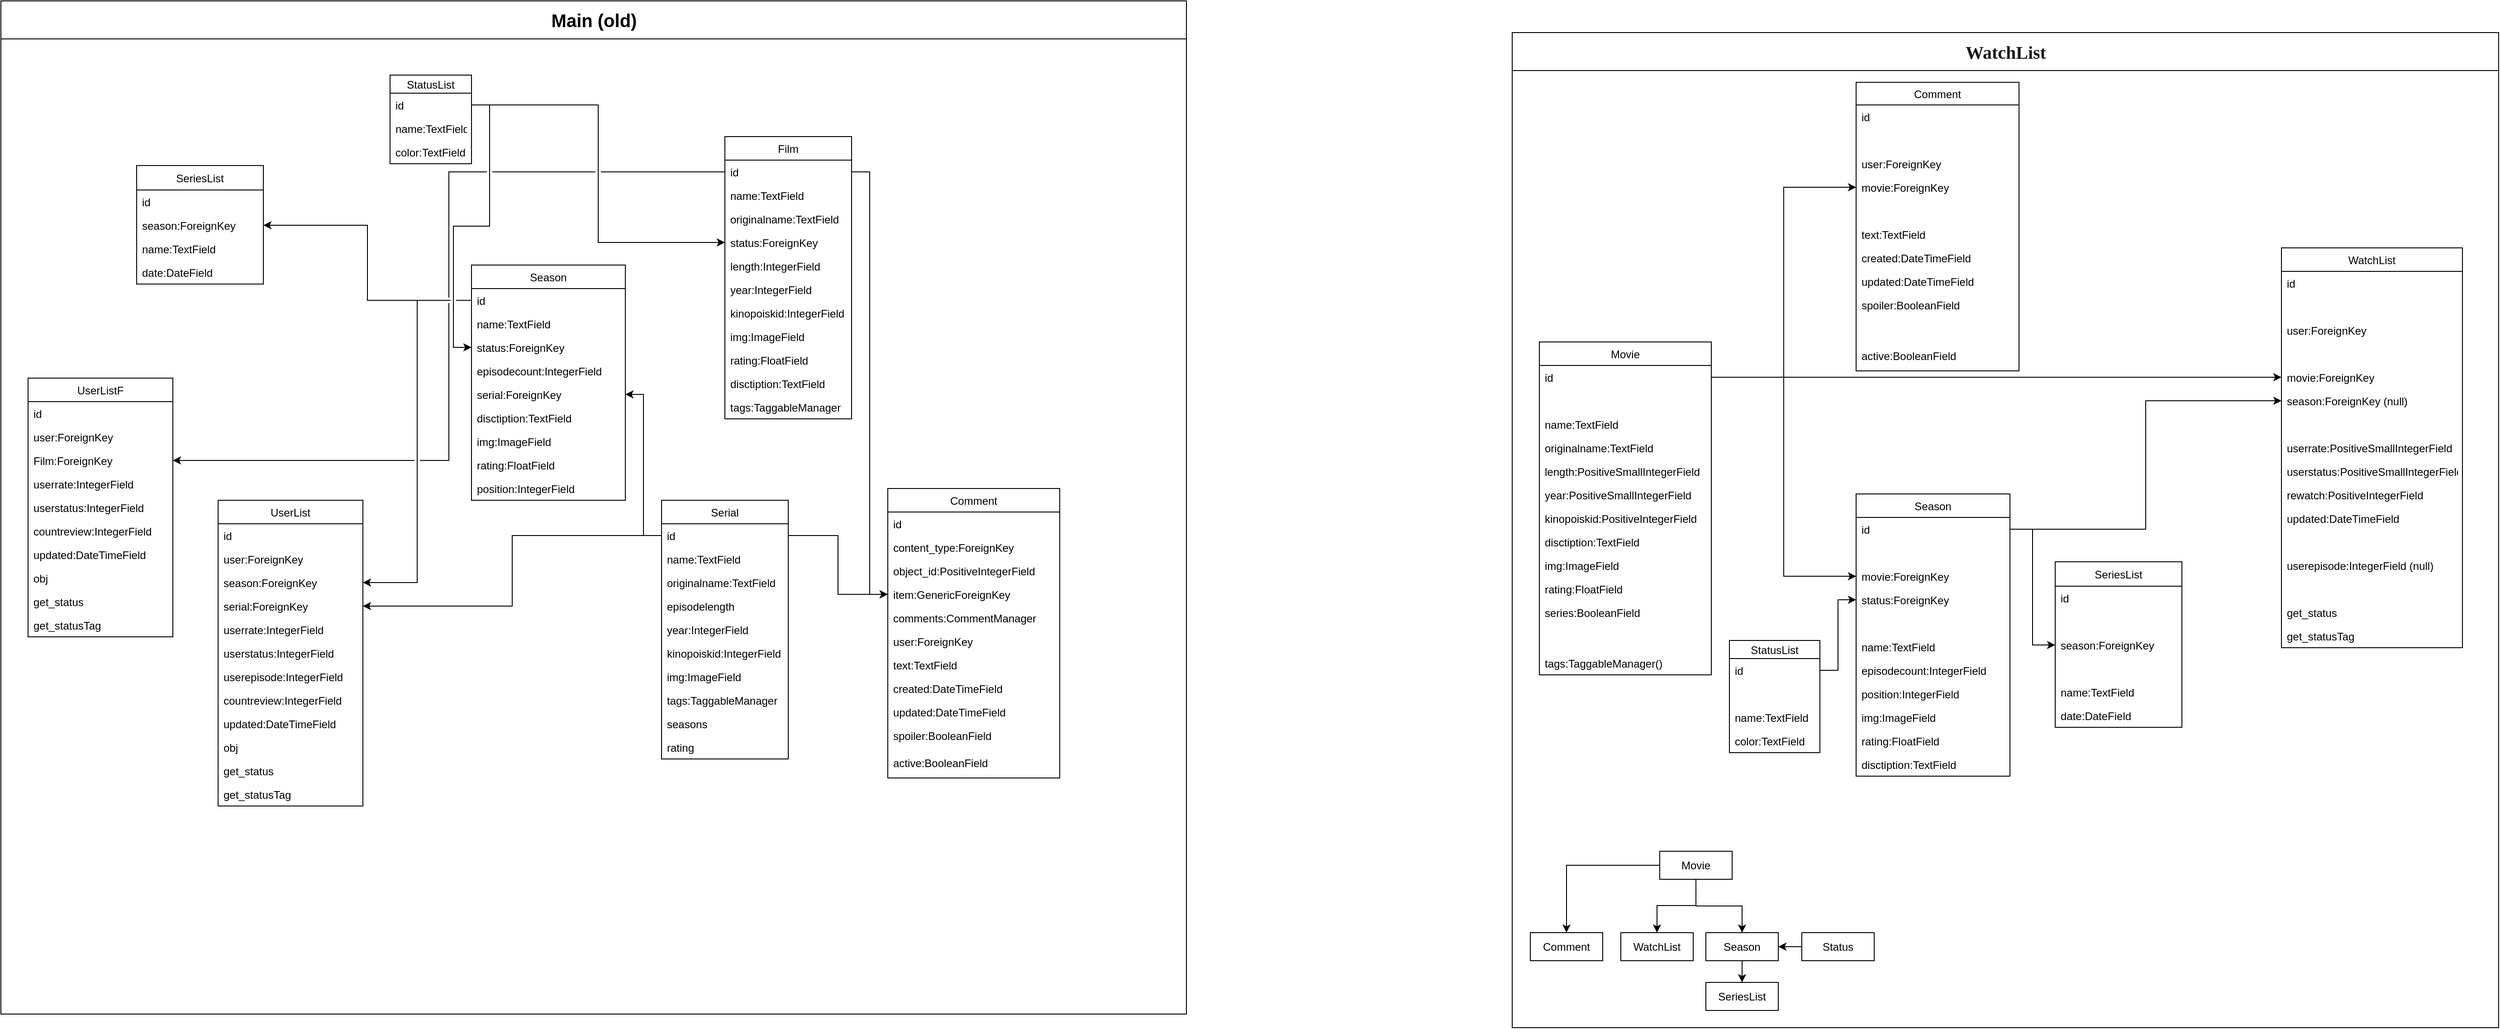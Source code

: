 <mxfile version="12.6.5" type="device"><diagram id="G_hqE1XvCnMC-SZygDFc" name="Page-1"><mxGraphModel dx="1935" dy="802" grid="1" gridSize="10" guides="1" tooltips="1" connect="1" arrows="1" fold="1" page="1" pageScale="1" pageWidth="827" pageHeight="1169" math="0" shadow="0"><root><mxCell id="0"/><mxCell id="1" parent="0"/><mxCell id="f0jAer3RGmWct-pnMY97-14" value="Main (old)" style="swimlane;html=1;startSize=42;horizontal=1;containerType=tree;fontSize=20;" parent="1" vertex="1"><mxGeometry x="-820" width="1310" height="1120" as="geometry"><mxRectangle x="-820" y="10" width="60" height="20" as="alternateBounds"/></mxGeometry></mxCell><mxCell id="AQ5x-wX3sI55a-ePqf3R-1" value="StatusList" style="swimlane;fontStyle=0;childLayout=stackLayout;horizontal=1;startSize=20;fillColor=none;horizontalStack=0;resizeParent=1;resizeParentMax=0;resizeLast=0;collapsible=1;marginBottom=0;" parent="f0jAer3RGmWct-pnMY97-14" vertex="1"><mxGeometry x="430" y="82" width="90" height="98" as="geometry"><mxRectangle x="10" y="40" width="90" height="20" as="alternateBounds"/></mxGeometry></mxCell><mxCell id="AQ5x-wX3sI55a-ePqf3R-2" value="id" style="text;strokeColor=none;fillColor=none;align=left;verticalAlign=top;spacingLeft=4;spacingRight=4;overflow=hidden;rotatable=0;points=[[0,0.5],[1,0.5]];portConstraint=eastwest;" parent="AQ5x-wX3sI55a-ePqf3R-1" vertex="1"><mxGeometry y="20" width="90" height="26" as="geometry"/></mxCell><mxCell id="AQ5x-wX3sI55a-ePqf3R-3" value="name:TextField" style="text;strokeColor=none;fillColor=none;align=left;verticalAlign=top;spacingLeft=4;spacingRight=4;overflow=hidden;rotatable=0;points=[[0,0.5],[1,0.5]];portConstraint=eastwest;" parent="AQ5x-wX3sI55a-ePqf3R-1" vertex="1"><mxGeometry y="46" width="90" height="26" as="geometry"/></mxCell><mxCell id="AQ5x-wX3sI55a-ePqf3R-4" value="color:TextField" style="text;strokeColor=none;fillColor=none;align=left;verticalAlign=top;spacingLeft=4;spacingRight=4;overflow=hidden;rotatable=0;points=[[0,0.5],[1,0.5]];portConstraint=eastwest;" parent="AQ5x-wX3sI55a-ePqf3R-1" vertex="1"><mxGeometry y="72" width="90" height="26" as="geometry"/></mxCell><mxCell id="f0jAer3RGmWct-pnMY97-15" value="Film" style="swimlane;fontStyle=0;childLayout=stackLayout;horizontal=1;startSize=26;fillColor=none;horizontalStack=0;resizeParent=1;resizeParentMax=0;resizeLast=0;collapsible=1;marginBottom=0;" parent="f0jAer3RGmWct-pnMY97-14" vertex="1"><mxGeometry x="800" y="150" width="140" height="312" as="geometry"><mxRectangle x="290" y="110" width="60" height="26" as="alternateBounds"/></mxGeometry></mxCell><mxCell id="f0jAer3RGmWct-pnMY97-16" value="id" style="text;strokeColor=none;fillColor=none;align=left;verticalAlign=top;spacingLeft=4;spacingRight=4;overflow=hidden;rotatable=0;points=[[0,0.5],[1,0.5]];portConstraint=eastwest;" parent="f0jAer3RGmWct-pnMY97-15" vertex="1"><mxGeometry y="26" width="140" height="26" as="geometry"/></mxCell><mxCell id="f0jAer3RGmWct-pnMY97-17" value="name:TextField" style="text;strokeColor=none;fillColor=none;align=left;verticalAlign=top;spacingLeft=4;spacingRight=4;overflow=hidden;rotatable=0;points=[[0,0.5],[1,0.5]];portConstraint=eastwest;" parent="f0jAer3RGmWct-pnMY97-15" vertex="1"><mxGeometry y="52" width="140" height="26" as="geometry"/></mxCell><mxCell id="f0jAer3RGmWct-pnMY97-18" value="originalname:TextField" style="text;strokeColor=none;fillColor=none;align=left;verticalAlign=top;spacingLeft=4;spacingRight=4;overflow=hidden;rotatable=0;points=[[0,0.5],[1,0.5]];portConstraint=eastwest;" parent="f0jAer3RGmWct-pnMY97-15" vertex="1"><mxGeometry y="78" width="140" height="26" as="geometry"/></mxCell><mxCell id="f0jAer3RGmWct-pnMY97-23" value="status:ForeignKey" style="text;strokeColor=none;fillColor=none;align=left;verticalAlign=top;spacingLeft=4;spacingRight=4;overflow=hidden;rotatable=0;points=[[0,0.5],[1,0.5]];portConstraint=eastwest;" parent="f0jAer3RGmWct-pnMY97-15" vertex="1"><mxGeometry y="104" width="140" height="26" as="geometry"/></mxCell><mxCell id="f0jAer3RGmWct-pnMY97-19" value="length:IntegerField" style="text;strokeColor=none;fillColor=none;align=left;verticalAlign=top;spacingLeft=4;spacingRight=4;overflow=hidden;rotatable=0;points=[[0,0.5],[1,0.5]];portConstraint=eastwest;" parent="f0jAer3RGmWct-pnMY97-15" vertex="1"><mxGeometry y="130" width="140" height="26" as="geometry"/></mxCell><mxCell id="f0jAer3RGmWct-pnMY97-21" value="year:IntegerField" style="text;strokeColor=none;fillColor=none;align=left;verticalAlign=top;spacingLeft=4;spacingRight=4;overflow=hidden;rotatable=0;points=[[0,0.5],[1,0.5]];portConstraint=eastwest;" parent="f0jAer3RGmWct-pnMY97-15" vertex="1"><mxGeometry y="156" width="140" height="26" as="geometry"/></mxCell><mxCell id="f0jAer3RGmWct-pnMY97-20" value="kinopoiskid:IntegerField" style="text;strokeColor=none;fillColor=none;align=left;verticalAlign=top;spacingLeft=4;spacingRight=4;overflow=hidden;rotatable=0;points=[[0,0.5],[1,0.5]];portConstraint=eastwest;" parent="f0jAer3RGmWct-pnMY97-15" vertex="1"><mxGeometry y="182" width="140" height="26" as="geometry"/></mxCell><mxCell id="f0jAer3RGmWct-pnMY97-22" value="img:ImageField" style="text;strokeColor=none;fillColor=none;align=left;verticalAlign=top;spacingLeft=4;spacingRight=4;overflow=hidden;rotatable=0;points=[[0,0.5],[1,0.5]];portConstraint=eastwest;" parent="f0jAer3RGmWct-pnMY97-15" vertex="1"><mxGeometry y="208" width="140" height="26" as="geometry"/></mxCell><mxCell id="f0jAer3RGmWct-pnMY97-25" value="rating:FloatField" style="text;strokeColor=none;fillColor=none;align=left;verticalAlign=top;spacingLeft=4;spacingRight=4;overflow=hidden;rotatable=0;points=[[0,0.5],[1,0.5]];portConstraint=eastwest;" parent="f0jAer3RGmWct-pnMY97-15" vertex="1"><mxGeometry y="234" width="140" height="26" as="geometry"/></mxCell><mxCell id="f0jAer3RGmWct-pnMY97-26" value="disctiption:TextField" style="text;strokeColor=none;fillColor=none;align=left;verticalAlign=top;spacingLeft=4;spacingRight=4;overflow=hidden;rotatable=0;points=[[0,0.5],[1,0.5]];portConstraint=eastwest;" parent="f0jAer3RGmWct-pnMY97-15" vertex="1"><mxGeometry y="260" width="140" height="26" as="geometry"/></mxCell><mxCell id="f0jAer3RGmWct-pnMY97-35" value="tags:TaggableManager" style="text;strokeColor=none;fillColor=none;align=left;verticalAlign=top;spacingLeft=4;spacingRight=4;overflow=hidden;rotatable=0;points=[[0,0.5],[1,0.5]];portConstraint=eastwest;" parent="f0jAer3RGmWct-pnMY97-15" vertex="1"><mxGeometry y="286" width="140" height="26" as="geometry"/></mxCell><mxCell id="f0jAer3RGmWct-pnMY97-24" style="edgeStyle=orthogonalEdgeStyle;rounded=0;orthogonalLoop=1;jettySize=auto;html=1;jumpStyle=gap;" parent="f0jAer3RGmWct-pnMY97-14" source="AQ5x-wX3sI55a-ePqf3R-2" target="f0jAer3RGmWct-pnMY97-23" edge="1"><mxGeometry relative="1" as="geometry"/></mxCell><mxCell id="f0jAer3RGmWct-pnMY97-27" value="Serial" style="swimlane;fontStyle=0;childLayout=stackLayout;horizontal=1;startSize=26;fillColor=none;horizontalStack=0;resizeParent=1;resizeParentMax=0;resizeLast=0;collapsible=1;marginBottom=0;" parent="f0jAer3RGmWct-pnMY97-14" vertex="1"><mxGeometry x="730" y="552" width="140" height="286" as="geometry"><mxRectangle x="330" y="377" width="60" height="26" as="alternateBounds"/></mxGeometry></mxCell><mxCell id="f0jAer3RGmWct-pnMY97-28" value="id" style="text;strokeColor=none;fillColor=none;align=left;verticalAlign=top;spacingLeft=4;spacingRight=4;overflow=hidden;rotatable=0;points=[[0,0.5],[1,0.5]];portConstraint=eastwest;" parent="f0jAer3RGmWct-pnMY97-27" vertex="1"><mxGeometry y="26" width="140" height="26" as="geometry"/></mxCell><mxCell id="f0jAer3RGmWct-pnMY97-29" value="name:TextField" style="text;strokeColor=none;fillColor=none;align=left;verticalAlign=top;spacingLeft=4;spacingRight=4;overflow=hidden;rotatable=0;points=[[0,0.5],[1,0.5]];portConstraint=eastwest;" parent="f0jAer3RGmWct-pnMY97-27" vertex="1"><mxGeometry y="52" width="140" height="26" as="geometry"/></mxCell><mxCell id="f0jAer3RGmWct-pnMY97-30" value="originalname:TextField" style="text;strokeColor=none;fillColor=none;align=left;verticalAlign=top;spacingLeft=4;spacingRight=4;overflow=hidden;rotatable=0;points=[[0,0.5],[1,0.5]];portConstraint=eastwest;" parent="f0jAer3RGmWct-pnMY97-27" vertex="1"><mxGeometry y="78" width="140" height="26" as="geometry"/></mxCell><mxCell id="f0jAer3RGmWct-pnMY97-31" value="episodelength" style="text;strokeColor=none;fillColor=none;align=left;verticalAlign=top;spacingLeft=4;spacingRight=4;overflow=hidden;rotatable=0;points=[[0,0.5],[1,0.5]];portConstraint=eastwest;" parent="f0jAer3RGmWct-pnMY97-27" vertex="1"><mxGeometry y="104" width="140" height="26" as="geometry"/></mxCell><mxCell id="f0jAer3RGmWct-pnMY97-33" value="year:IntegerField" style="text;strokeColor=none;fillColor=none;align=left;verticalAlign=top;spacingLeft=4;spacingRight=4;overflow=hidden;rotatable=0;points=[[0,0.5],[1,0.5]];portConstraint=eastwest;" parent="f0jAer3RGmWct-pnMY97-27" vertex="1"><mxGeometry y="130" width="140" height="26" as="geometry"/></mxCell><mxCell id="f0jAer3RGmWct-pnMY97-32" value="kinopoiskid:IntegerField" style="text;strokeColor=none;fillColor=none;align=left;verticalAlign=top;spacingLeft=4;spacingRight=4;overflow=hidden;rotatable=0;points=[[0,0.5],[1,0.5]];portConstraint=eastwest;" parent="f0jAer3RGmWct-pnMY97-27" vertex="1"><mxGeometry y="156" width="140" height="26" as="geometry"/></mxCell><mxCell id="f0jAer3RGmWct-pnMY97-34" value="img:ImageField" style="text;strokeColor=none;fillColor=none;align=left;verticalAlign=top;spacingLeft=4;spacingRight=4;overflow=hidden;rotatable=0;points=[[0,0.5],[1,0.5]];portConstraint=eastwest;" parent="f0jAer3RGmWct-pnMY97-27" vertex="1"><mxGeometry y="182" width="140" height="26" as="geometry"/></mxCell><mxCell id="f0jAer3RGmWct-pnMY97-36" value="tags:TaggableManager" style="text;strokeColor=none;fillColor=none;align=left;verticalAlign=top;spacingLeft=4;spacingRight=4;overflow=hidden;rotatable=0;points=[[0,0.5],[1,0.5]];portConstraint=eastwest;" parent="f0jAer3RGmWct-pnMY97-27" vertex="1"><mxGeometry y="208" width="140" height="26" as="geometry"/></mxCell><mxCell id="f0jAer3RGmWct-pnMY97-48" value="seasons" style="text;strokeColor=none;fillColor=none;align=left;verticalAlign=top;spacingLeft=4;spacingRight=4;overflow=hidden;rotatable=0;points=[[0,0.5],[1,0.5]];portConstraint=eastwest;" parent="f0jAer3RGmWct-pnMY97-27" vertex="1"><mxGeometry y="234" width="140" height="26" as="geometry"/></mxCell><mxCell id="f0jAer3RGmWct-pnMY97-47" value="rating" style="text;strokeColor=none;fillColor=none;align=left;verticalAlign=top;spacingLeft=4;spacingRight=4;overflow=hidden;rotatable=0;points=[[0,0.5],[1,0.5]];portConstraint=eastwest;" parent="f0jAer3RGmWct-pnMY97-27" vertex="1"><mxGeometry y="260" width="140" height="26" as="geometry"/></mxCell><mxCell id="f0jAer3RGmWct-pnMY97-37" value="Season" style="swimlane;fontStyle=0;childLayout=stackLayout;horizontal=1;startSize=26;fillColor=none;horizontalStack=0;resizeParent=1;resizeParentMax=0;resizeLast=0;collapsible=1;marginBottom=0;" parent="f0jAer3RGmWct-pnMY97-14" vertex="1"><mxGeometry x="520" y="292" width="170" height="260" as="geometry"/></mxCell><mxCell id="f0jAer3RGmWct-pnMY97-42" value="id" style="text;strokeColor=none;fillColor=none;align=left;verticalAlign=top;spacingLeft=4;spacingRight=4;overflow=hidden;rotatable=0;points=[[0,0.5],[1,0.5]];portConstraint=eastwest;" parent="f0jAer3RGmWct-pnMY97-37" vertex="1"><mxGeometry y="26" width="170" height="26" as="geometry"/></mxCell><mxCell id="f0jAer3RGmWct-pnMY97-38" value="name:TextField" style="text;strokeColor=none;fillColor=none;align=left;verticalAlign=top;spacingLeft=4;spacingRight=4;overflow=hidden;rotatable=0;points=[[0,0.5],[1,0.5]];portConstraint=eastwest;" parent="f0jAer3RGmWct-pnMY97-37" vertex="1"><mxGeometry y="52" width="170" height="26" as="geometry"/></mxCell><mxCell id="f0jAer3RGmWct-pnMY97-39" value="status:ForeignKey" style="text;strokeColor=none;fillColor=none;align=left;verticalAlign=top;spacingLeft=4;spacingRight=4;overflow=hidden;rotatable=0;points=[[0,0.5],[1,0.5]];portConstraint=eastwest;" parent="f0jAer3RGmWct-pnMY97-37" vertex="1"><mxGeometry y="78" width="170" height="26" as="geometry"/></mxCell><mxCell id="f0jAer3RGmWct-pnMY97-40" value="episodecount:IntegerField" style="text;strokeColor=none;fillColor=none;align=left;verticalAlign=top;spacingLeft=4;spacingRight=4;overflow=hidden;rotatable=0;points=[[0,0.5],[1,0.5]];portConstraint=eastwest;" parent="f0jAer3RGmWct-pnMY97-37" vertex="1"><mxGeometry y="104" width="170" height="26" as="geometry"/></mxCell><mxCell id="f0jAer3RGmWct-pnMY97-41" value="serial:ForeignKey" style="text;strokeColor=none;fillColor=none;align=left;verticalAlign=top;spacingLeft=4;spacingRight=4;overflow=hidden;rotatable=0;points=[[0,0.5],[1,0.5]];portConstraint=eastwest;" parent="f0jAer3RGmWct-pnMY97-37" vertex="1"><mxGeometry y="130" width="170" height="26" as="geometry"/></mxCell><mxCell id="f0jAer3RGmWct-pnMY97-43" value="disctiption:TextField" style="text;strokeColor=none;fillColor=none;align=left;verticalAlign=top;spacingLeft=4;spacingRight=4;overflow=hidden;rotatable=0;points=[[0,0.5],[1,0.5]];portConstraint=eastwest;" parent="f0jAer3RGmWct-pnMY97-37" vertex="1"><mxGeometry y="156" width="170" height="26" as="geometry"/></mxCell><mxCell id="f0jAer3RGmWct-pnMY97-46" value="img:ImageField" style="text;strokeColor=none;fillColor=none;align=left;verticalAlign=top;spacingLeft=4;spacingRight=4;overflow=hidden;rotatable=0;points=[[0,0.5],[1,0.5]];portConstraint=eastwest;" parent="f0jAer3RGmWct-pnMY97-37" vertex="1"><mxGeometry y="182" width="170" height="26" as="geometry"/></mxCell><mxCell id="f0jAer3RGmWct-pnMY97-45" value="rating:FloatField" style="text;strokeColor=none;fillColor=none;align=left;verticalAlign=top;spacingLeft=4;spacingRight=4;overflow=hidden;rotatable=0;points=[[0,0.5],[1,0.5]];portConstraint=eastwest;" parent="f0jAer3RGmWct-pnMY97-37" vertex="1"><mxGeometry y="208" width="170" height="26" as="geometry"/></mxCell><mxCell id="f0jAer3RGmWct-pnMY97-52" value="position:IntegerField" style="text;strokeColor=none;fillColor=none;align=left;verticalAlign=top;spacingLeft=4;spacingRight=4;overflow=hidden;rotatable=0;points=[[0,0.5],[1,0.5]];portConstraint=eastwest;" parent="f0jAer3RGmWct-pnMY97-37" vertex="1"><mxGeometry y="234" width="170" height="26" as="geometry"/></mxCell><mxCell id="f0jAer3RGmWct-pnMY97-50" style="edgeStyle=orthogonalEdgeStyle;rounded=0;orthogonalLoop=1;jettySize=auto;html=1;exitX=1;exitY=0.5;exitDx=0;exitDy=0;fontSize=20;" parent="f0jAer3RGmWct-pnMY97-14" source="AQ5x-wX3sI55a-ePqf3R-2" target="f0jAer3RGmWct-pnMY97-39" edge="1"><mxGeometry relative="1" as="geometry"/></mxCell><mxCell id="f0jAer3RGmWct-pnMY97-51" style="edgeStyle=orthogonalEdgeStyle;rounded=0;orthogonalLoop=1;jettySize=auto;html=1;fontSize=20;jumpStyle=gap;" parent="f0jAer3RGmWct-pnMY97-14" source="f0jAer3RGmWct-pnMY97-28" target="f0jAer3RGmWct-pnMY97-41" edge="1"><mxGeometry relative="1" as="geometry"/></mxCell><mxCell id="aQEoQOBEoBOMw9Oh0apH-4" value="UserList" style="swimlane;fontStyle=0;childLayout=stackLayout;horizontal=1;startSize=26;fillColor=none;horizontalStack=0;resizeParent=1;resizeParentMax=0;resizeLast=0;collapsible=1;marginBottom=0;" parent="f0jAer3RGmWct-pnMY97-14" vertex="1"><mxGeometry x="240" y="552" width="160" height="338" as="geometry"/></mxCell><mxCell id="aQEoQOBEoBOMw9Oh0apH-5" value="id" style="text;strokeColor=none;fillColor=none;align=left;verticalAlign=top;spacingLeft=4;spacingRight=4;overflow=hidden;rotatable=0;points=[[0,0.5],[1,0.5]];portConstraint=eastwest;" parent="aQEoQOBEoBOMw9Oh0apH-4" vertex="1"><mxGeometry y="26" width="160" height="26" as="geometry"/></mxCell><mxCell id="aQEoQOBEoBOMw9Oh0apH-6" value="user:ForeignKey" style="text;strokeColor=none;fillColor=none;align=left;verticalAlign=top;spacingLeft=4;spacingRight=4;overflow=hidden;rotatable=0;points=[[0,0.5],[1,0.5]];portConstraint=eastwest;" parent="aQEoQOBEoBOMw9Oh0apH-4" vertex="1"><mxGeometry y="52" width="160" height="26" as="geometry"/></mxCell><mxCell id="aQEoQOBEoBOMw9Oh0apH-7" value="season:ForeignKey" style="text;strokeColor=none;fillColor=none;align=left;verticalAlign=top;spacingLeft=4;spacingRight=4;overflow=hidden;rotatable=0;points=[[0,0.5],[1,0.5]];portConstraint=eastwest;" parent="aQEoQOBEoBOMw9Oh0apH-4" vertex="1"><mxGeometry y="78" width="160" height="26" as="geometry"/></mxCell><mxCell id="aQEoQOBEoBOMw9Oh0apH-9" value="serial:ForeignKey" style="text;strokeColor=none;fillColor=none;align=left;verticalAlign=top;spacingLeft=4;spacingRight=4;overflow=hidden;rotatable=0;points=[[0,0.5],[1,0.5]];portConstraint=eastwest;" parent="aQEoQOBEoBOMw9Oh0apH-4" vertex="1"><mxGeometry y="104" width="160" height="26" as="geometry"/></mxCell><mxCell id="aQEoQOBEoBOMw9Oh0apH-10" value="userrate:IntegerField" style="text;strokeColor=none;fillColor=none;align=left;verticalAlign=top;spacingLeft=4;spacingRight=4;overflow=hidden;rotatable=0;points=[[0,0.5],[1,0.5]];portConstraint=eastwest;" parent="aQEoQOBEoBOMw9Oh0apH-4" vertex="1"><mxGeometry y="130" width="160" height="26" as="geometry"/></mxCell><mxCell id="aQEoQOBEoBOMw9Oh0apH-11" value="userstatus:IntegerField" style="text;strokeColor=none;fillColor=none;align=left;verticalAlign=top;spacingLeft=4;spacingRight=4;overflow=hidden;rotatable=0;points=[[0,0.5],[1,0.5]];portConstraint=eastwest;" parent="aQEoQOBEoBOMw9Oh0apH-4" vertex="1"><mxGeometry y="156" width="160" height="26" as="geometry"/></mxCell><mxCell id="aQEoQOBEoBOMw9Oh0apH-12" value="userepisode:IntegerField" style="text;strokeColor=none;fillColor=none;align=left;verticalAlign=top;spacingLeft=4;spacingRight=4;overflow=hidden;rotatable=0;points=[[0,0.5],[1,0.5]];portConstraint=eastwest;" parent="aQEoQOBEoBOMw9Oh0apH-4" vertex="1"><mxGeometry y="182" width="160" height="26" as="geometry"/></mxCell><mxCell id="aQEoQOBEoBOMw9Oh0apH-13" value="countreview:IntegerField" style="text;strokeColor=none;fillColor=none;align=left;verticalAlign=top;spacingLeft=4;spacingRight=4;overflow=hidden;rotatable=0;points=[[0,0.5],[1,0.5]];portConstraint=eastwest;" parent="aQEoQOBEoBOMw9Oh0apH-4" vertex="1"><mxGeometry y="208" width="160" height="26" as="geometry"/></mxCell><mxCell id="f0jAer3RGmWct-pnMY97-64" value="updated:DateTimeField" style="text;strokeColor=none;fillColor=none;align=left;verticalAlign=top;spacingLeft=4;spacingRight=4;overflow=hidden;rotatable=0;points=[[0,0.5],[1,0.5]];portConstraint=eastwest;" parent="aQEoQOBEoBOMw9Oh0apH-4" vertex="1"><mxGeometry y="234" width="160" height="26" as="geometry"/></mxCell><mxCell id="f0jAer3RGmWct-pnMY97-77" value="obj" style="text;strokeColor=none;fillColor=none;align=left;verticalAlign=top;spacingLeft=4;spacingRight=4;overflow=hidden;rotatable=0;points=[[0,0.5],[1,0.5]];portConstraint=eastwest;" parent="aQEoQOBEoBOMw9Oh0apH-4" vertex="1"><mxGeometry y="260" width="160" height="26" as="geometry"/></mxCell><mxCell id="f0jAer3RGmWct-pnMY97-78" value="get_status" style="text;strokeColor=none;fillColor=none;align=left;verticalAlign=top;spacingLeft=4;spacingRight=4;overflow=hidden;rotatable=0;points=[[0,0.5],[1,0.5]];portConstraint=eastwest;" parent="aQEoQOBEoBOMw9Oh0apH-4" vertex="1"><mxGeometry y="286" width="160" height="26" as="geometry"/></mxCell><mxCell id="f0jAer3RGmWct-pnMY97-65" value="get_statusTag" style="text;strokeColor=none;fillColor=none;align=left;verticalAlign=top;spacingLeft=4;spacingRight=4;overflow=hidden;rotatable=0;points=[[0,0.5],[1,0.5]];portConstraint=eastwest;" parent="aQEoQOBEoBOMw9Oh0apH-4" vertex="1"><mxGeometry y="312" width="160" height="26" as="geometry"/></mxCell><mxCell id="2L_DSj4xFKSR3MK9lnYT-3" value="SeriesList" style="swimlane;fontStyle=0;childLayout=stackLayout;horizontal=1;startSize=27;fillColor=none;horizontalStack=0;resizeParent=1;resizeParentMax=0;resizeLast=0;collapsible=1;marginBottom=0;" parent="f0jAer3RGmWct-pnMY97-14" vertex="1"><mxGeometry x="150" y="182" width="140" height="131" as="geometry"/></mxCell><mxCell id="2L_DSj4xFKSR3MK9lnYT-4" value="id" style="text;strokeColor=none;fillColor=none;align=left;verticalAlign=top;spacingLeft=4;spacingRight=4;overflow=hidden;rotatable=0;points=[[0,0.5],[1,0.5]];portConstraint=eastwest;" parent="2L_DSj4xFKSR3MK9lnYT-3" vertex="1"><mxGeometry y="27" width="140" height="26" as="geometry"/></mxCell><mxCell id="2L_DSj4xFKSR3MK9lnYT-6" value="season:ForeignKey" style="text;strokeColor=none;fillColor=none;align=left;verticalAlign=top;spacingLeft=4;spacingRight=4;overflow=hidden;rotatable=0;points=[[0,0.5],[1,0.5]];portConstraint=eastwest;" parent="2L_DSj4xFKSR3MK9lnYT-3" vertex="1"><mxGeometry y="53" width="140" height="26" as="geometry"/></mxCell><mxCell id="2L_DSj4xFKSR3MK9lnYT-5" value="name:TextField" style="text;strokeColor=none;fillColor=none;align=left;verticalAlign=top;spacingLeft=4;spacingRight=4;overflow=hidden;rotatable=0;points=[[0,0.5],[1,0.5]];portConstraint=eastwest;" parent="2L_DSj4xFKSR3MK9lnYT-3" vertex="1"><mxGeometry y="79" width="140" height="26" as="geometry"/></mxCell><mxCell id="2L_DSj4xFKSR3MK9lnYT-9" value="date:DateField" style="text;strokeColor=none;fillColor=none;align=left;verticalAlign=top;spacingLeft=4;spacingRight=4;overflow=hidden;rotatable=0;points=[[0,0.5],[1,0.5]];portConstraint=eastwest;" parent="2L_DSj4xFKSR3MK9lnYT-3" vertex="1"><mxGeometry y="105" width="140" height="26" as="geometry"/></mxCell><mxCell id="f0jAer3RGmWct-pnMY97-55" style="edgeStyle=orthogonalEdgeStyle;rounded=0;orthogonalLoop=1;jettySize=auto;html=1;fontSize=20;jumpStyle=gap;" parent="f0jAer3RGmWct-pnMY97-14" source="f0jAer3RGmWct-pnMY97-42" target="2L_DSj4xFKSR3MK9lnYT-6" edge="1"><mxGeometry relative="1" as="geometry"/></mxCell><mxCell id="f0jAer3RGmWct-pnMY97-62" style="edgeStyle=orthogonalEdgeStyle;rounded=0;jumpStyle=gap;orthogonalLoop=1;jettySize=auto;html=1;fontSize=20;" parent="f0jAer3RGmWct-pnMY97-14" source="f0jAer3RGmWct-pnMY97-42" target="aQEoQOBEoBOMw9Oh0apH-7" edge="1"><mxGeometry relative="1" as="geometry"/></mxCell><mxCell id="f0jAer3RGmWct-pnMY97-63" style="edgeStyle=orthogonalEdgeStyle;rounded=0;jumpStyle=gap;orthogonalLoop=1;jettySize=auto;html=1;fontSize=20;" parent="f0jAer3RGmWct-pnMY97-14" source="f0jAer3RGmWct-pnMY97-28" target="aQEoQOBEoBOMw9Oh0apH-9" edge="1"><mxGeometry relative="1" as="geometry"/></mxCell><mxCell id="f0jAer3RGmWct-pnMY97-85" value="UserListF" style="swimlane;fontStyle=0;childLayout=stackLayout;horizontal=1;startSize=26;fillColor=none;horizontalStack=0;resizeParent=1;resizeParentMax=0;resizeLast=0;collapsible=1;marginBottom=0;" parent="f0jAer3RGmWct-pnMY97-14" vertex="1"><mxGeometry x="30" y="417" width="160" height="286" as="geometry"/></mxCell><mxCell id="f0jAer3RGmWct-pnMY97-86" value="id" style="text;strokeColor=none;fillColor=none;align=left;verticalAlign=top;spacingLeft=4;spacingRight=4;overflow=hidden;rotatable=0;points=[[0,0.5],[1,0.5]];portConstraint=eastwest;" parent="f0jAer3RGmWct-pnMY97-85" vertex="1"><mxGeometry y="26" width="160" height="26" as="geometry"/></mxCell><mxCell id="f0jAer3RGmWct-pnMY97-87" value="user:ForeignKey" style="text;strokeColor=none;fillColor=none;align=left;verticalAlign=top;spacingLeft=4;spacingRight=4;overflow=hidden;rotatable=0;points=[[0,0.5],[1,0.5]];portConstraint=eastwest;" parent="f0jAer3RGmWct-pnMY97-85" vertex="1"><mxGeometry y="52" width="160" height="26" as="geometry"/></mxCell><mxCell id="f0jAer3RGmWct-pnMY97-89" value="Film:ForeignKey" style="text;strokeColor=none;fillColor=none;align=left;verticalAlign=top;spacingLeft=4;spacingRight=4;overflow=hidden;rotatable=0;points=[[0,0.5],[1,0.5]];portConstraint=eastwest;" parent="f0jAer3RGmWct-pnMY97-85" vertex="1"><mxGeometry y="78" width="160" height="26" as="geometry"/></mxCell><mxCell id="f0jAer3RGmWct-pnMY97-90" value="userrate:IntegerField" style="text;strokeColor=none;fillColor=none;align=left;verticalAlign=top;spacingLeft=4;spacingRight=4;overflow=hidden;rotatable=0;points=[[0,0.5],[1,0.5]];portConstraint=eastwest;" parent="f0jAer3RGmWct-pnMY97-85" vertex="1"><mxGeometry y="104" width="160" height="26" as="geometry"/></mxCell><mxCell id="f0jAer3RGmWct-pnMY97-91" value="userstatus:IntegerField" style="text;strokeColor=none;fillColor=none;align=left;verticalAlign=top;spacingLeft=4;spacingRight=4;overflow=hidden;rotatable=0;points=[[0,0.5],[1,0.5]];portConstraint=eastwest;" parent="f0jAer3RGmWct-pnMY97-85" vertex="1"><mxGeometry y="130" width="160" height="26" as="geometry"/></mxCell><mxCell id="f0jAer3RGmWct-pnMY97-93" value="countreview:IntegerField" style="text;strokeColor=none;fillColor=none;align=left;verticalAlign=top;spacingLeft=4;spacingRight=4;overflow=hidden;rotatable=0;points=[[0,0.5],[1,0.5]];portConstraint=eastwest;" parent="f0jAer3RGmWct-pnMY97-85" vertex="1"><mxGeometry y="156" width="160" height="26" as="geometry"/></mxCell><mxCell id="f0jAer3RGmWct-pnMY97-94" value="updated:DateTimeField" style="text;strokeColor=none;fillColor=none;align=left;verticalAlign=top;spacingLeft=4;spacingRight=4;overflow=hidden;rotatable=0;points=[[0,0.5],[1,0.5]];portConstraint=eastwest;" parent="f0jAer3RGmWct-pnMY97-85" vertex="1"><mxGeometry y="182" width="160" height="26" as="geometry"/></mxCell><mxCell id="f0jAer3RGmWct-pnMY97-95" value="obj" style="text;strokeColor=none;fillColor=none;align=left;verticalAlign=top;spacingLeft=4;spacingRight=4;overflow=hidden;rotatable=0;points=[[0,0.5],[1,0.5]];portConstraint=eastwest;" parent="f0jAer3RGmWct-pnMY97-85" vertex="1"><mxGeometry y="208" width="160" height="26" as="geometry"/></mxCell><mxCell id="f0jAer3RGmWct-pnMY97-96" value="get_status" style="text;strokeColor=none;fillColor=none;align=left;verticalAlign=top;spacingLeft=4;spacingRight=4;overflow=hidden;rotatable=0;points=[[0,0.5],[1,0.5]];portConstraint=eastwest;" parent="f0jAer3RGmWct-pnMY97-85" vertex="1"><mxGeometry y="234" width="160" height="26" as="geometry"/></mxCell><mxCell id="f0jAer3RGmWct-pnMY97-97" value="get_statusTag" style="text;strokeColor=none;fillColor=none;align=left;verticalAlign=top;spacingLeft=4;spacingRight=4;overflow=hidden;rotatable=0;points=[[0,0.5],[1,0.5]];portConstraint=eastwest;" parent="f0jAer3RGmWct-pnMY97-85" vertex="1"><mxGeometry y="260" width="160" height="26" as="geometry"/></mxCell><mxCell id="f0jAer3RGmWct-pnMY97-98" style="edgeStyle=orthogonalEdgeStyle;rounded=0;jumpStyle=gap;orthogonalLoop=1;jettySize=auto;html=1;fontSize=20;" parent="f0jAer3RGmWct-pnMY97-14" source="f0jAer3RGmWct-pnMY97-16" target="f0jAer3RGmWct-pnMY97-89" edge="1"><mxGeometry relative="1" as="geometry"/></mxCell><mxCell id="f0jAer3RGmWct-pnMY97-99" value="Comment" style="swimlane;fontStyle=0;childLayout=stackLayout;horizontal=1;startSize=26;fillColor=none;horizontalStack=0;resizeParent=1;resizeParentMax=0;resizeLast=0;collapsible=1;marginBottom=0;" parent="f0jAer3RGmWct-pnMY97-14" vertex="1"><mxGeometry x="980" y="539" width="190" height="320" as="geometry"/></mxCell><mxCell id="f0jAer3RGmWct-pnMY97-100" value="id" style="text;strokeColor=none;fillColor=none;align=left;verticalAlign=top;spacingLeft=4;spacingRight=4;overflow=hidden;rotatable=0;points=[[0,0.5],[1,0.5]];portConstraint=eastwest;" parent="f0jAer3RGmWct-pnMY97-99" vertex="1"><mxGeometry y="26" width="190" height="26" as="geometry"/></mxCell><mxCell id="f0jAer3RGmWct-pnMY97-110" value="content_type:ForeignKey" style="text;strokeColor=none;fillColor=none;align=left;verticalAlign=top;spacingLeft=4;spacingRight=4;overflow=hidden;rotatable=0;points=[[0,0.5],[1,0.5]];portConstraint=eastwest;" parent="f0jAer3RGmWct-pnMY97-99" vertex="1"><mxGeometry y="52" width="190" height="26" as="geometry"/></mxCell><mxCell id="f0jAer3RGmWct-pnMY97-112" value="object_id:PositiveIntegerField" style="text;strokeColor=none;fillColor=none;align=left;verticalAlign=top;spacingLeft=4;spacingRight=4;overflow=hidden;rotatable=0;points=[[0,0.5],[1,0.5]];portConstraint=eastwest;" parent="f0jAer3RGmWct-pnMY97-99" vertex="1"><mxGeometry y="78" width="190" height="26" as="geometry"/></mxCell><mxCell id="f0jAer3RGmWct-pnMY97-111" value="item:GenericForeignKey" style="text;strokeColor=none;fillColor=none;align=left;verticalAlign=top;spacingLeft=4;spacingRight=4;overflow=hidden;rotatable=0;points=[[0,0.5],[1,0.5]];portConstraint=eastwest;" parent="f0jAer3RGmWct-pnMY97-99" vertex="1"><mxGeometry y="104" width="190" height="26" as="geometry"/></mxCell><mxCell id="f0jAer3RGmWct-pnMY97-101" value="comments:CommentManager" style="text;strokeColor=none;fillColor=none;align=left;verticalAlign=top;spacingLeft=4;spacingRight=4;overflow=hidden;rotatable=0;points=[[0,0.5],[1,0.5]];portConstraint=eastwest;" parent="f0jAer3RGmWct-pnMY97-99" vertex="1"><mxGeometry y="130" width="190" height="26" as="geometry"/></mxCell><mxCell id="f0jAer3RGmWct-pnMY97-113" value="user:ForeignKey" style="text;strokeColor=none;fillColor=none;align=left;verticalAlign=top;spacingLeft=4;spacingRight=4;overflow=hidden;rotatable=0;points=[[0,0.5],[1,0.5]];portConstraint=eastwest;" parent="f0jAer3RGmWct-pnMY97-99" vertex="1"><mxGeometry y="156" width="190" height="26" as="geometry"/></mxCell><mxCell id="f0jAer3RGmWct-pnMY97-114" value="text:TextField" style="text;strokeColor=none;fillColor=none;align=left;verticalAlign=top;spacingLeft=4;spacingRight=4;overflow=hidden;rotatable=0;points=[[0,0.5],[1,0.5]];portConstraint=eastwest;" parent="f0jAer3RGmWct-pnMY97-99" vertex="1"><mxGeometry y="182" width="190" height="26" as="geometry"/></mxCell><mxCell id="f0jAer3RGmWct-pnMY97-115" value="created:DateTimeField" style="text;strokeColor=none;fillColor=none;align=left;verticalAlign=top;spacingLeft=4;spacingRight=4;overflow=hidden;rotatable=0;points=[[0,0.5],[1,0.5]];portConstraint=eastwest;" parent="f0jAer3RGmWct-pnMY97-99" vertex="1"><mxGeometry y="208" width="190" height="26" as="geometry"/></mxCell><mxCell id="f0jAer3RGmWct-pnMY97-117" value="updated:DateTimeField" style="text;strokeColor=none;fillColor=none;align=left;verticalAlign=top;spacingLeft=4;spacingRight=4;overflow=hidden;rotatable=0;points=[[0,0.5],[1,0.5]];portConstraint=eastwest;" parent="f0jAer3RGmWct-pnMY97-99" vertex="1"><mxGeometry y="234" width="190" height="26" as="geometry"/></mxCell><mxCell id="f0jAer3RGmWct-pnMY97-119" value="spoiler:BooleanField" style="text;strokeColor=none;fillColor=none;align=left;verticalAlign=top;spacingLeft=4;spacingRight=4;overflow=hidden;rotatable=0;points=[[0,0.5],[1,0.5]];portConstraint=eastwest;" parent="f0jAer3RGmWct-pnMY97-99" vertex="1"><mxGeometry y="260" width="190" height="30" as="geometry"/></mxCell><mxCell id="f0jAer3RGmWct-pnMY97-118" value="active:BooleanField" style="text;strokeColor=none;fillColor=none;align=left;verticalAlign=top;spacingLeft=4;spacingRight=4;overflow=hidden;rotatable=0;points=[[0,0.5],[1,0.5]];portConstraint=eastwest;" parent="f0jAer3RGmWct-pnMY97-99" vertex="1"><mxGeometry y="290" width="190" height="30" as="geometry"/></mxCell><mxCell id="f0jAer3RGmWct-pnMY97-120" style="edgeStyle=orthogonalEdgeStyle;rounded=0;jumpStyle=gap;orthogonalLoop=1;jettySize=auto;html=1;fontSize=20;" parent="f0jAer3RGmWct-pnMY97-14" source="f0jAer3RGmWct-pnMY97-28" target="f0jAer3RGmWct-pnMY97-111" edge="1"><mxGeometry relative="1" as="geometry"/></mxCell><mxCell id="f0jAer3RGmWct-pnMY97-121" style="edgeStyle=orthogonalEdgeStyle;rounded=0;jumpStyle=gap;orthogonalLoop=1;jettySize=auto;html=1;fontSize=20;" parent="f0jAer3RGmWct-pnMY97-14" source="f0jAer3RGmWct-pnMY97-16" target="f0jAer3RGmWct-pnMY97-111" edge="1"><mxGeometry relative="1" as="geometry"/></mxCell><mxCell id="f0jAer3RGmWct-pnMY97-122" value="&lt;pre style=&quot;font-family: &amp;#34;consolas&amp;#34;&quot;&gt;&lt;font color=&quot;#1a1a1a&quot; style=&quot;background-color: rgb(255 , 255 , 255)&quot;&gt;WatchList&lt;/font&gt;&lt;/pre&gt;" style="swimlane;html=1;startSize=42;horizontal=1;containerType=tree;fontSize=20;" parent="1" vertex="1"><mxGeometry x="850" y="35" width="1090" height="1100" as="geometry"><mxRectangle x="-820" y="10" width="60" height="20" as="alternateBounds"/></mxGeometry></mxCell><mxCell id="f0jAer3RGmWct-pnMY97-123" value="StatusList" style="swimlane;fontStyle=0;childLayout=stackLayout;horizontal=1;startSize=20;fillColor=none;horizontalStack=0;resizeParent=1;resizeParentMax=0;resizeLast=0;collapsible=1;marginBottom=0;" parent="f0jAer3RGmWct-pnMY97-122" vertex="1"><mxGeometry x="240" y="672" width="100" height="124" as="geometry"><mxRectangle x="10" y="40" width="90" height="20" as="alternateBounds"/></mxGeometry></mxCell><mxCell id="f0jAer3RGmWct-pnMY97-124" value="id" style="text;strokeColor=none;fillColor=none;align=left;verticalAlign=top;spacingLeft=4;spacingRight=4;overflow=hidden;rotatable=0;points=[[0,0.5],[1,0.5]];portConstraint=eastwest;" parent="f0jAer3RGmWct-pnMY97-123" vertex="1"><mxGeometry y="20" width="100" height="26" as="geometry"/></mxCell><mxCell id="0B6rzKxs607wh4HoMrjG-32" value=" " style="text;strokeColor=none;fillColor=none;align=left;verticalAlign=top;spacingLeft=4;spacingRight=4;overflow=hidden;rotatable=0;points=[[0,0.5],[1,0.5]];portConstraint=eastwest;" parent="f0jAer3RGmWct-pnMY97-123" vertex="1"><mxGeometry y="46" width="100" height="26" as="geometry"/></mxCell><mxCell id="f0jAer3RGmWct-pnMY97-125" value="name:TextField" style="text;strokeColor=none;fillColor=none;align=left;verticalAlign=top;spacingLeft=4;spacingRight=4;overflow=hidden;rotatable=0;points=[[0,0.5],[1,0.5]];portConstraint=eastwest;" parent="f0jAer3RGmWct-pnMY97-123" vertex="1"><mxGeometry y="72" width="100" height="26" as="geometry"/></mxCell><mxCell id="f0jAer3RGmWct-pnMY97-126" value="color:TextField" style="text;strokeColor=none;fillColor=none;align=left;verticalAlign=top;spacingLeft=4;spacingRight=4;overflow=hidden;rotatable=0;points=[[0,0.5],[1,0.5]];portConstraint=eastwest;" parent="f0jAer3RGmWct-pnMY97-123" vertex="1"><mxGeometry y="98" width="100" height="26" as="geometry"/></mxCell><mxCell id="f0jAer3RGmWct-pnMY97-151" value="Season" style="swimlane;fontStyle=0;childLayout=stackLayout;horizontal=1;startSize=26;fillColor=none;horizontalStack=0;resizeParent=1;resizeParentMax=0;resizeLast=0;collapsible=1;marginBottom=0;" parent="f0jAer3RGmWct-pnMY97-122" vertex="1"><mxGeometry x="380" y="510" width="170" height="312" as="geometry"/></mxCell><mxCell id="f0jAer3RGmWct-pnMY97-152" value="id" style="text;strokeColor=none;fillColor=none;align=left;verticalAlign=top;spacingLeft=4;spacingRight=4;overflow=hidden;rotatable=0;points=[[0,0.5],[1,0.5]];portConstraint=eastwest;" parent="f0jAer3RGmWct-pnMY97-151" vertex="1"><mxGeometry y="26" width="170" height="26" as="geometry"/></mxCell><mxCell id="0B6rzKxs607wh4HoMrjG-28" value=" " style="text;strokeColor=none;fillColor=none;align=left;verticalAlign=top;spacingLeft=4;spacingRight=4;overflow=hidden;rotatable=0;points=[[0,0.5],[1,0.5]];portConstraint=eastwest;" parent="f0jAer3RGmWct-pnMY97-151" vertex="1"><mxGeometry y="52" width="170" height="26" as="geometry"/></mxCell><mxCell id="q9_aeGkrfk1lmo0ifMD7-18" value="movie:ForeignKey" style="text;strokeColor=none;fillColor=none;align=left;verticalAlign=top;spacingLeft=4;spacingRight=4;overflow=hidden;rotatable=0;points=[[0,0.5],[1,0.5]];portConstraint=eastwest;" parent="f0jAer3RGmWct-pnMY97-151" vertex="1"><mxGeometry y="78" width="170" height="26" as="geometry"/></mxCell><mxCell id="f0jAer3RGmWct-pnMY97-154" value="status:ForeignKey" style="text;strokeColor=none;fillColor=none;align=left;verticalAlign=top;spacingLeft=4;spacingRight=4;overflow=hidden;rotatable=0;points=[[0,0.5],[1,0.5]];portConstraint=eastwest;" parent="f0jAer3RGmWct-pnMY97-151" vertex="1"><mxGeometry y="104" width="170" height="26" as="geometry"/></mxCell><mxCell id="0B6rzKxs607wh4HoMrjG-29" value=" " style="text;strokeColor=none;fillColor=none;align=left;verticalAlign=top;spacingLeft=4;spacingRight=4;overflow=hidden;rotatable=0;points=[[0,0.5],[1,0.5]];portConstraint=eastwest;" parent="f0jAer3RGmWct-pnMY97-151" vertex="1"><mxGeometry y="130" width="170" height="26" as="geometry"/></mxCell><mxCell id="f0jAer3RGmWct-pnMY97-153" value="name:TextField" style="text;strokeColor=none;fillColor=none;align=left;verticalAlign=top;spacingLeft=4;spacingRight=4;overflow=hidden;rotatable=0;points=[[0,0.5],[1,0.5]];portConstraint=eastwest;" parent="f0jAer3RGmWct-pnMY97-151" vertex="1"><mxGeometry y="156" width="170" height="26" as="geometry"/></mxCell><mxCell id="f0jAer3RGmWct-pnMY97-155" value="episodecount:IntegerField" style="text;strokeColor=none;fillColor=none;align=left;verticalAlign=top;spacingLeft=4;spacingRight=4;overflow=hidden;rotatable=0;points=[[0,0.5],[1,0.5]];portConstraint=eastwest;" parent="f0jAer3RGmWct-pnMY97-151" vertex="1"><mxGeometry y="182" width="170" height="26" as="geometry"/></mxCell><mxCell id="f0jAer3RGmWct-pnMY97-160" value="position:IntegerField" style="text;strokeColor=none;fillColor=none;align=left;verticalAlign=top;spacingLeft=4;spacingRight=4;overflow=hidden;rotatable=0;points=[[0,0.5],[1,0.5]];portConstraint=eastwest;" parent="f0jAer3RGmWct-pnMY97-151" vertex="1"><mxGeometry y="208" width="170" height="26" as="geometry"/></mxCell><mxCell id="f0jAer3RGmWct-pnMY97-158" value="img:ImageField" style="text;strokeColor=none;fillColor=none;align=left;verticalAlign=top;spacingLeft=4;spacingRight=4;overflow=hidden;rotatable=0;points=[[0,0.5],[1,0.5]];portConstraint=eastwest;" parent="f0jAer3RGmWct-pnMY97-151" vertex="1"><mxGeometry y="234" width="170" height="26" as="geometry"/></mxCell><mxCell id="f0jAer3RGmWct-pnMY97-159" value="rating:FloatField" style="text;strokeColor=none;fillColor=none;align=left;verticalAlign=top;spacingLeft=4;spacingRight=4;overflow=hidden;rotatable=0;points=[[0,0.5],[1,0.5]];portConstraint=eastwest;" parent="f0jAer3RGmWct-pnMY97-151" vertex="1"><mxGeometry y="260" width="170" height="26" as="geometry"/></mxCell><mxCell id="f0jAer3RGmWct-pnMY97-157" value="disctiption:TextField" style="text;strokeColor=none;fillColor=none;align=left;verticalAlign=top;spacingLeft=4;spacingRight=4;overflow=hidden;rotatable=0;points=[[0,0.5],[1,0.5]];portConstraint=eastwest;" parent="f0jAer3RGmWct-pnMY97-151" vertex="1"><mxGeometry y="286" width="170" height="26" as="geometry"/></mxCell><mxCell id="f0jAer3RGmWct-pnMY97-212" value="Movie" style="swimlane;fontStyle=0;childLayout=stackLayout;horizontal=1;startSize=26;fillColor=none;horizontalStack=0;resizeParent=1;resizeParentMax=0;resizeLast=0;collapsible=1;marginBottom=0;fontSize=12;" parent="f0jAer3RGmWct-pnMY97-122" vertex="1"><mxGeometry x="30" y="342" width="190" height="368" as="geometry"/></mxCell><mxCell id="f0jAer3RGmWct-pnMY97-216" value="id" style="text;strokeColor=none;fillColor=none;align=left;verticalAlign=top;spacingLeft=4;spacingRight=4;overflow=hidden;rotatable=0;points=[[0,0.5],[1,0.5]];portConstraint=eastwest;" parent="f0jAer3RGmWct-pnMY97-212" vertex="1"><mxGeometry y="26" width="190" height="26" as="geometry"/></mxCell><mxCell id="0B6rzKxs607wh4HoMrjG-20" value=" " style="text;strokeColor=none;fillColor=none;align=left;verticalAlign=top;spacingLeft=4;spacingRight=4;overflow=hidden;rotatable=0;points=[[0,0.5],[1,0.5]];portConstraint=eastwest;" parent="f0jAer3RGmWct-pnMY97-212" vertex="1"><mxGeometry y="52" width="190" height="26" as="geometry"/></mxCell><mxCell id="q9_aeGkrfk1lmo0ifMD7-10" value="name:TextField" style="text;strokeColor=none;fillColor=none;align=left;verticalAlign=top;spacingLeft=4;spacingRight=4;overflow=hidden;rotatable=0;points=[[0,0.5],[1,0.5]];portConstraint=eastwest;" parent="f0jAer3RGmWct-pnMY97-212" vertex="1"><mxGeometry y="78" width="190" height="26" as="geometry"/></mxCell><mxCell id="q9_aeGkrfk1lmo0ifMD7-11" value="originalname:TextField" style="text;strokeColor=none;fillColor=none;align=left;verticalAlign=top;spacingLeft=4;spacingRight=4;overflow=hidden;rotatable=0;points=[[0,0.5],[1,0.5]];portConstraint=eastwest;" parent="f0jAer3RGmWct-pnMY97-212" vertex="1"><mxGeometry y="104" width="190" height="26" as="geometry"/></mxCell><mxCell id="f0jAer3RGmWct-pnMY97-132" value="length:PositiveSmallIntegerField" style="text;strokeColor=none;fillColor=none;align=left;verticalAlign=top;spacingLeft=4;spacingRight=4;overflow=hidden;rotatable=0;points=[[0,0.5],[1,0.5]];portConstraint=eastwest;" parent="f0jAer3RGmWct-pnMY97-212" vertex="1"><mxGeometry y="130" width="190" height="26" as="geometry"/></mxCell><mxCell id="f0jAer3RGmWct-pnMY97-133" value="year:PositiveSmallIntegerField" style="text;strokeColor=none;fillColor=none;align=left;verticalAlign=top;spacingLeft=4;spacingRight=4;overflow=hidden;rotatable=0;points=[[0,0.5],[1,0.5]];portConstraint=eastwest;" parent="f0jAer3RGmWct-pnMY97-212" vertex="1"><mxGeometry y="156" width="190" height="26" as="geometry"/></mxCell><mxCell id="f0jAer3RGmWct-pnMY97-134" value="kinopoiskid:PositiveIntegerField" style="text;strokeColor=none;fillColor=none;align=left;verticalAlign=top;spacingLeft=4;spacingRight=4;overflow=hidden;rotatable=0;points=[[0,0.5],[1,0.5]];portConstraint=eastwest;" parent="f0jAer3RGmWct-pnMY97-212" vertex="1"><mxGeometry y="182" width="190" height="26" as="geometry"/></mxCell><mxCell id="f0jAer3RGmWct-pnMY97-137" value="disctiption:TextField" style="text;strokeColor=none;fillColor=none;align=left;verticalAlign=top;spacingLeft=4;spacingRight=4;overflow=hidden;rotatable=0;points=[[0,0.5],[1,0.5]];portConstraint=eastwest;" parent="f0jAer3RGmWct-pnMY97-212" vertex="1"><mxGeometry y="208" width="190" height="26" as="geometry"/></mxCell><mxCell id="f0jAer3RGmWct-pnMY97-135" value="img:ImageField" style="text;strokeColor=none;fillColor=none;align=left;verticalAlign=top;spacingLeft=4;spacingRight=4;overflow=hidden;rotatable=0;points=[[0,0.5],[1,0.5]];portConstraint=eastwest;" parent="f0jAer3RGmWct-pnMY97-212" vertex="1"><mxGeometry y="234" width="190" height="26" as="geometry"/></mxCell><mxCell id="f0jAer3RGmWct-pnMY97-136" value="rating:FloatField" style="text;strokeColor=none;fillColor=none;align=left;verticalAlign=top;spacingLeft=4;spacingRight=4;overflow=hidden;rotatable=0;points=[[0,0.5],[1,0.5]];portConstraint=eastwest;" parent="f0jAer3RGmWct-pnMY97-212" vertex="1"><mxGeometry y="260" width="190" height="26" as="geometry"/></mxCell><mxCell id="7WdtMBqg_Z78xRz6dC0K-2" value="series:BooleanField" style="text;strokeColor=none;fillColor=none;align=left;verticalAlign=top;spacingLeft=4;spacingRight=4;overflow=hidden;rotatable=0;points=[[0,0.5],[1,0.5]];portConstraint=eastwest;" parent="f0jAer3RGmWct-pnMY97-212" vertex="1"><mxGeometry y="286" width="190" height="30" as="geometry"/></mxCell><mxCell id="0B6rzKxs607wh4HoMrjG-25" value=" " style="text;strokeColor=none;fillColor=none;align=left;verticalAlign=top;spacingLeft=4;spacingRight=4;overflow=hidden;rotatable=0;points=[[0,0.5],[1,0.5]];portConstraint=eastwest;" parent="f0jAer3RGmWct-pnMY97-212" vertex="1"><mxGeometry y="316" width="190" height="26" as="geometry"/></mxCell><mxCell id="f0jAer3RGmWct-pnMY97-138" value="tags:TaggableManager()" style="text;strokeColor=none;fillColor=none;align=left;verticalAlign=top;spacingLeft=4;spacingRight=4;overflow=hidden;rotatable=0;points=[[0,0.5],[1,0.5]];portConstraint=eastwest;" parent="f0jAer3RGmWct-pnMY97-212" vertex="1"><mxGeometry y="342" width="190" height="26" as="geometry"/></mxCell><mxCell id="q9_aeGkrfk1lmo0ifMD7-19" style="edgeStyle=orthogonalEdgeStyle;rounded=0;orthogonalLoop=1;jettySize=auto;html=1;" parent="f0jAer3RGmWct-pnMY97-122" source="f0jAer3RGmWct-pnMY97-216" target="q9_aeGkrfk1lmo0ifMD7-18" edge="1"><mxGeometry relative="1" as="geometry"/></mxCell><mxCell id="q9_aeGkrfk1lmo0ifMD7-22" style="edgeStyle=orthogonalEdgeStyle;rounded=0;orthogonalLoop=1;jettySize=auto;html=1;" parent="f0jAer3RGmWct-pnMY97-122" source="f0jAer3RGmWct-pnMY97-124" target="f0jAer3RGmWct-pnMY97-154" edge="1"><mxGeometry relative="1" as="geometry"/></mxCell><mxCell id="q9_aeGkrfk1lmo0ifMD7-24" value="SeriesList" style="swimlane;fontStyle=0;childLayout=stackLayout;horizontal=1;startSize=27;fillColor=none;horizontalStack=0;resizeParent=1;resizeParentMax=0;resizeLast=0;collapsible=1;marginBottom=0;" parent="f0jAer3RGmWct-pnMY97-122" vertex="1"><mxGeometry x="600" y="585" width="140" height="183" as="geometry"/></mxCell><mxCell id="q9_aeGkrfk1lmo0ifMD7-25" value="id" style="text;strokeColor=none;fillColor=none;align=left;verticalAlign=top;spacingLeft=4;spacingRight=4;overflow=hidden;rotatable=0;points=[[0,0.5],[1,0.5]];portConstraint=eastwest;" parent="q9_aeGkrfk1lmo0ifMD7-24" vertex="1"><mxGeometry y="27" width="140" height="26" as="geometry"/></mxCell><mxCell id="0B6rzKxs607wh4HoMrjG-26" value=" " style="text;strokeColor=none;fillColor=none;align=left;verticalAlign=top;spacingLeft=4;spacingRight=4;overflow=hidden;rotatable=0;points=[[0,0.5],[1,0.5]];portConstraint=eastwest;" parent="q9_aeGkrfk1lmo0ifMD7-24" vertex="1"><mxGeometry y="53" width="140" height="26" as="geometry"/></mxCell><mxCell id="q9_aeGkrfk1lmo0ifMD7-26" value="season:ForeignKey" style="text;strokeColor=none;fillColor=none;align=left;verticalAlign=top;spacingLeft=4;spacingRight=4;overflow=hidden;rotatable=0;points=[[0,0.5],[1,0.5]];portConstraint=eastwest;" parent="q9_aeGkrfk1lmo0ifMD7-24" vertex="1"><mxGeometry y="79" width="140" height="26" as="geometry"/></mxCell><mxCell id="0B6rzKxs607wh4HoMrjG-27" value=" " style="text;strokeColor=none;fillColor=none;align=left;verticalAlign=top;spacingLeft=4;spacingRight=4;overflow=hidden;rotatable=0;points=[[0,0.5],[1,0.5]];portConstraint=eastwest;" parent="q9_aeGkrfk1lmo0ifMD7-24" vertex="1"><mxGeometry y="105" width="140" height="26" as="geometry"/></mxCell><mxCell id="q9_aeGkrfk1lmo0ifMD7-27" value="name:TextField" style="text;strokeColor=none;fillColor=none;align=left;verticalAlign=top;spacingLeft=4;spacingRight=4;overflow=hidden;rotatable=0;points=[[0,0.5],[1,0.5]];portConstraint=eastwest;" parent="q9_aeGkrfk1lmo0ifMD7-24" vertex="1"><mxGeometry y="131" width="140" height="26" as="geometry"/></mxCell><mxCell id="q9_aeGkrfk1lmo0ifMD7-28" value="date:DateField" style="text;strokeColor=none;fillColor=none;align=left;verticalAlign=top;spacingLeft=4;spacingRight=4;overflow=hidden;rotatable=0;points=[[0,0.5],[1,0.5]];portConstraint=eastwest;" parent="q9_aeGkrfk1lmo0ifMD7-24" vertex="1"><mxGeometry y="157" width="140" height="26" as="geometry"/></mxCell><mxCell id="q9_aeGkrfk1lmo0ifMD7-101" style="edgeStyle=orthogonalEdgeStyle;rounded=0;orthogonalLoop=1;jettySize=auto;html=1;fontSize=16;" parent="f0jAer3RGmWct-pnMY97-122" source="f0jAer3RGmWct-pnMY97-152" target="q9_aeGkrfk1lmo0ifMD7-26" edge="1"><mxGeometry relative="1" as="geometry"/></mxCell><mxCell id="q9_aeGkrfk1lmo0ifMD7-106" value="WatchList" style="swimlane;fontStyle=0;childLayout=stackLayout;horizontal=1;startSize=26;fillColor=none;horizontalStack=0;resizeParent=1;resizeParentMax=0;resizeLast=0;collapsible=1;marginBottom=0;" parent="f0jAer3RGmWct-pnMY97-122" vertex="1"><mxGeometry x="850" y="238" width="200" height="442" as="geometry"/></mxCell><mxCell id="q9_aeGkrfk1lmo0ifMD7-107" value="id" style="text;strokeColor=none;fillColor=none;align=left;verticalAlign=top;spacingLeft=4;spacingRight=4;overflow=hidden;rotatable=0;points=[[0,0.5],[1,0.5]];portConstraint=eastwest;" parent="q9_aeGkrfk1lmo0ifMD7-106" vertex="1"><mxGeometry y="26" width="200" height="26" as="geometry"/></mxCell><mxCell id="q9_aeGkrfk1lmo0ifMD7-132" value=" " style="text;strokeColor=none;fillColor=none;align=left;verticalAlign=top;spacingLeft=4;spacingRight=4;overflow=hidden;rotatable=0;points=[[0,0.5],[1,0.5]];portConstraint=eastwest;" parent="q9_aeGkrfk1lmo0ifMD7-106" vertex="1"><mxGeometry y="52" width="200" height="26" as="geometry"/></mxCell><mxCell id="q9_aeGkrfk1lmo0ifMD7-108" value="user:ForeignKey" style="text;strokeColor=none;fillColor=none;align=left;verticalAlign=top;spacingLeft=4;spacingRight=4;overflow=hidden;rotatable=0;points=[[0,0.5],[1,0.5]];portConstraint=eastwest;" parent="q9_aeGkrfk1lmo0ifMD7-106" vertex="1"><mxGeometry y="78" width="200" height="26" as="geometry"/></mxCell><mxCell id="0B6rzKxs607wh4HoMrjG-1" value=" " style="text;strokeColor=none;fillColor=none;align=left;verticalAlign=top;spacingLeft=4;spacingRight=4;overflow=hidden;rotatable=0;points=[[0,0.5],[1,0.5]];portConstraint=eastwest;" parent="q9_aeGkrfk1lmo0ifMD7-106" vertex="1"><mxGeometry y="104" width="200" height="26" as="geometry"/></mxCell><mxCell id="0B6rzKxs607wh4HoMrjG-3" value="movie:ForeignKey" style="text;strokeColor=none;fillColor=none;align=left;verticalAlign=top;spacingLeft=4;spacingRight=4;overflow=hidden;rotatable=0;points=[[0,0.5],[1,0.5]];portConstraint=eastwest;" parent="q9_aeGkrfk1lmo0ifMD7-106" vertex="1"><mxGeometry y="130" width="200" height="26" as="geometry"/></mxCell><mxCell id="QIqnykjWUEe6dMJ3Xu68-1" value="season:ForeignKey (null)" style="text;strokeColor=none;fillColor=none;align=left;verticalAlign=top;spacingLeft=4;spacingRight=4;overflow=hidden;rotatable=0;points=[[0,0.5],[1,0.5]];portConstraint=eastwest;" parent="q9_aeGkrfk1lmo0ifMD7-106" vertex="1"><mxGeometry y="156" width="200" height="26" as="geometry"/></mxCell><mxCell id="q9_aeGkrfk1lmo0ifMD7-131" value=" " style="text;strokeColor=none;fillColor=none;align=left;verticalAlign=top;spacingLeft=4;spacingRight=4;overflow=hidden;rotatable=0;points=[[0,0.5],[1,0.5]];portConstraint=eastwest;" parent="q9_aeGkrfk1lmo0ifMD7-106" vertex="1"><mxGeometry y="182" width="200" height="26" as="geometry"/></mxCell><mxCell id="q9_aeGkrfk1lmo0ifMD7-111" value="userrate:PositiveSmallIntegerField" style="text;strokeColor=none;fillColor=none;align=left;verticalAlign=top;spacingLeft=4;spacingRight=4;overflow=hidden;rotatable=0;points=[[0,0.5],[1,0.5]];portConstraint=eastwest;" parent="q9_aeGkrfk1lmo0ifMD7-106" vertex="1"><mxGeometry y="208" width="200" height="26" as="geometry"/></mxCell><mxCell id="q9_aeGkrfk1lmo0ifMD7-112" value="userstatus:PositiveSmallIntegerField" style="text;strokeColor=none;fillColor=none;align=left;verticalAlign=top;spacingLeft=4;spacingRight=4;overflow=hidden;rotatable=0;points=[[0,0.5],[1,0.5]];portConstraint=eastwest;" parent="q9_aeGkrfk1lmo0ifMD7-106" vertex="1"><mxGeometry y="234" width="200" height="26" as="geometry"/></mxCell><mxCell id="q9_aeGkrfk1lmo0ifMD7-114" value="rewatch:PositiveIntegerField" style="text;strokeColor=none;fillColor=none;align=left;verticalAlign=top;spacingLeft=4;spacingRight=4;overflow=hidden;rotatable=0;points=[[0,0.5],[1,0.5]];portConstraint=eastwest;" parent="q9_aeGkrfk1lmo0ifMD7-106" vertex="1"><mxGeometry y="260" width="200" height="26" as="geometry"/></mxCell><mxCell id="q9_aeGkrfk1lmo0ifMD7-115" value="updated:DateTimeField" style="text;strokeColor=none;fillColor=none;align=left;verticalAlign=top;spacingLeft=4;spacingRight=4;overflow=hidden;rotatable=0;points=[[0,0.5],[1,0.5]];portConstraint=eastwest;" parent="q9_aeGkrfk1lmo0ifMD7-106" vertex="1"><mxGeometry y="286" width="200" height="26" as="geometry"/></mxCell><mxCell id="7WdtMBqg_Z78xRz6dC0K-1" value=" " style="text;strokeColor=none;fillColor=none;align=left;verticalAlign=top;spacingLeft=4;spacingRight=4;overflow=hidden;rotatable=0;points=[[0,0.5],[1,0.5]];portConstraint=eastwest;" parent="q9_aeGkrfk1lmo0ifMD7-106" vertex="1"><mxGeometry y="312" width="200" height="26" as="geometry"/></mxCell><mxCell id="q9_aeGkrfk1lmo0ifMD7-113" value="userepisode:IntegerField (null)" style="text;strokeColor=none;fillColor=none;align=left;verticalAlign=top;spacingLeft=4;spacingRight=4;overflow=hidden;rotatable=0;points=[[0,0.5],[1,0.5]];portConstraint=eastwest;" parent="q9_aeGkrfk1lmo0ifMD7-106" vertex="1"><mxGeometry y="338" width="200" height="26" as="geometry"/></mxCell><mxCell id="0B6rzKxs607wh4HoMrjG-19" value=" " style="text;strokeColor=none;fillColor=none;align=left;verticalAlign=top;spacingLeft=4;spacingRight=4;overflow=hidden;rotatable=0;points=[[0,0.5],[1,0.5]];portConstraint=eastwest;" parent="q9_aeGkrfk1lmo0ifMD7-106" vertex="1"><mxGeometry y="364" width="200" height="26" as="geometry"/></mxCell><mxCell id="q9_aeGkrfk1lmo0ifMD7-117" value="get_status" style="text;strokeColor=none;fillColor=none;align=left;verticalAlign=top;spacingLeft=4;spacingRight=4;overflow=hidden;rotatable=0;points=[[0,0.5],[1,0.5]];portConstraint=eastwest;" parent="q9_aeGkrfk1lmo0ifMD7-106" vertex="1"><mxGeometry y="390" width="200" height="26" as="geometry"/></mxCell><mxCell id="q9_aeGkrfk1lmo0ifMD7-118" value="get_statusTag" style="text;strokeColor=none;fillColor=none;align=left;verticalAlign=top;spacingLeft=4;spacingRight=4;overflow=hidden;rotatable=0;points=[[0,0.5],[1,0.5]];portConstraint=eastwest;" parent="q9_aeGkrfk1lmo0ifMD7-106" vertex="1"><mxGeometry y="416" width="200" height="26" as="geometry"/></mxCell><mxCell id="0B6rzKxs607wh4HoMrjG-36" style="edgeStyle=orthogonalEdgeStyle;rounded=0;orthogonalLoop=1;jettySize=auto;html=1;" parent="f0jAer3RGmWct-pnMY97-122" source="f0jAer3RGmWct-pnMY97-216" target="0B6rzKxs607wh4HoMrjG-3" edge="1"><mxGeometry relative="1" as="geometry"/></mxCell><mxCell id="0B6rzKxs607wh4HoMrjG-37" value="Comment" style="swimlane;fontStyle=0;childLayout=stackLayout;horizontal=1;startSize=25;fillColor=none;horizontalStack=0;resizeParent=1;resizeParentMax=0;resizeLast=0;collapsible=1;marginBottom=0;" parent="f0jAer3RGmWct-pnMY97-122" vertex="1"><mxGeometry x="380" y="55" width="180" height="319" as="geometry"/></mxCell><mxCell id="0B6rzKxs607wh4HoMrjG-38" value="id" style="text;strokeColor=none;fillColor=none;align=left;verticalAlign=top;spacingLeft=4;spacingRight=4;overflow=hidden;rotatable=0;points=[[0,0.5],[1,0.5]];portConstraint=eastwest;" parent="0B6rzKxs607wh4HoMrjG-37" vertex="1"><mxGeometry y="25" width="180" height="26" as="geometry"/></mxCell><mxCell id="0B6rzKxs607wh4HoMrjG-52" value=" " style="text;strokeColor=none;fillColor=none;align=left;verticalAlign=top;spacingLeft=4;spacingRight=4;overflow=hidden;rotatable=0;points=[[0,0.5],[1,0.5]];portConstraint=eastwest;" parent="0B6rzKxs607wh4HoMrjG-37" vertex="1"><mxGeometry y="51" width="180" height="26" as="geometry"/></mxCell><mxCell id="0B6rzKxs607wh4HoMrjG-43" value="user:ForeignKey" style="text;strokeColor=none;fillColor=none;align=left;verticalAlign=top;spacingLeft=4;spacingRight=4;overflow=hidden;rotatable=0;points=[[0,0.5],[1,0.5]];portConstraint=eastwest;" parent="0B6rzKxs607wh4HoMrjG-37" vertex="1"><mxGeometry y="77" width="180" height="26" as="geometry"/></mxCell><mxCell id="0B6rzKxs607wh4HoMrjG-49" value="movie:ForeignKey" style="text;strokeColor=none;fillColor=none;align=left;verticalAlign=top;spacingLeft=4;spacingRight=4;overflow=hidden;rotatable=0;points=[[0,0.5],[1,0.5]];portConstraint=eastwest;" parent="0B6rzKxs607wh4HoMrjG-37" vertex="1"><mxGeometry y="103" width="180" height="26" as="geometry"/></mxCell><mxCell id="0B6rzKxs607wh4HoMrjG-53" value=" " style="text;strokeColor=none;fillColor=none;align=left;verticalAlign=top;spacingLeft=4;spacingRight=4;overflow=hidden;rotatable=0;points=[[0,0.5],[1,0.5]];portConstraint=eastwest;" parent="0B6rzKxs607wh4HoMrjG-37" vertex="1"><mxGeometry y="129" width="180" height="26" as="geometry"/></mxCell><mxCell id="0B6rzKxs607wh4HoMrjG-44" value="text:TextField" style="text;strokeColor=none;fillColor=none;align=left;verticalAlign=top;spacingLeft=4;spacingRight=4;overflow=hidden;rotatable=0;points=[[0,0.5],[1,0.5]];portConstraint=eastwest;" parent="0B6rzKxs607wh4HoMrjG-37" vertex="1"><mxGeometry y="155" width="180" height="26" as="geometry"/></mxCell><mxCell id="0B6rzKxs607wh4HoMrjG-45" value="created:DateTimeField" style="text;strokeColor=none;fillColor=none;align=left;verticalAlign=top;spacingLeft=4;spacingRight=4;overflow=hidden;rotatable=0;points=[[0,0.5],[1,0.5]];portConstraint=eastwest;" parent="0B6rzKxs607wh4HoMrjG-37" vertex="1"><mxGeometry y="181" width="180" height="26" as="geometry"/></mxCell><mxCell id="0B6rzKxs607wh4HoMrjG-46" value="updated:DateTimeField" style="text;strokeColor=none;fillColor=none;align=left;verticalAlign=top;spacingLeft=4;spacingRight=4;overflow=hidden;rotatable=0;points=[[0,0.5],[1,0.5]];portConstraint=eastwest;" parent="0B6rzKxs607wh4HoMrjG-37" vertex="1"><mxGeometry y="207" width="180" height="26" as="geometry"/></mxCell><mxCell id="0B6rzKxs607wh4HoMrjG-47" value="spoiler:BooleanField" style="text;strokeColor=none;fillColor=none;align=left;verticalAlign=top;spacingLeft=4;spacingRight=4;overflow=hidden;rotatable=0;points=[[0,0.5],[1,0.5]];portConstraint=eastwest;" parent="0B6rzKxs607wh4HoMrjG-37" vertex="1"><mxGeometry y="233" width="180" height="30" as="geometry"/></mxCell><mxCell id="0B6rzKxs607wh4HoMrjG-56" value=" " style="text;strokeColor=none;fillColor=none;align=left;verticalAlign=top;spacingLeft=4;spacingRight=4;overflow=hidden;rotatable=0;points=[[0,0.5],[1,0.5]];portConstraint=eastwest;" parent="0B6rzKxs607wh4HoMrjG-37" vertex="1"><mxGeometry y="263" width="180" height="26" as="geometry"/></mxCell><mxCell id="0B6rzKxs607wh4HoMrjG-48" value="active:BooleanField" style="text;strokeColor=none;fillColor=none;align=left;verticalAlign=top;spacingLeft=4;spacingRight=4;overflow=hidden;rotatable=0;points=[[0,0.5],[1,0.5]];portConstraint=eastwest;" parent="0B6rzKxs607wh4HoMrjG-37" vertex="1"><mxGeometry y="289" width="180" height="30" as="geometry"/></mxCell><mxCell id="0B6rzKxs607wh4HoMrjG-51" style="edgeStyle=orthogonalEdgeStyle;rounded=0;orthogonalLoop=1;jettySize=auto;html=1;" parent="f0jAer3RGmWct-pnMY97-122" source="f0jAer3RGmWct-pnMY97-216" target="0B6rzKxs607wh4HoMrjG-49" edge="1"><mxGeometry relative="1" as="geometry"/></mxCell><mxCell id="7WdtMBqg_Z78xRz6dC0K-5" value="" style="group" parent="f0jAer3RGmWct-pnMY97-122" vertex="1" connectable="0"><mxGeometry x="20" y="905" width="380" height="176" as="geometry"/></mxCell><mxCell id="q9_aeGkrfk1lmo0ifMD7-1" value="Movie" style="rounded=0;whiteSpace=wrap;html=1;" parent="7WdtMBqg_Z78xRz6dC0K-5" vertex="1"><mxGeometry x="143" width="80" height="31" as="geometry"/></mxCell><mxCell id="q9_aeGkrfk1lmo0ifMD7-6" value="Season" style="rounded=0;whiteSpace=wrap;html=1;" parent="7WdtMBqg_Z78xRz6dC0K-5" vertex="1"><mxGeometry x="194" y="90" width="80" height="31" as="geometry"/></mxCell><mxCell id="7WdtMBqg_Z78xRz6dC0K-3" style="edgeStyle=orthogonalEdgeStyle;rounded=0;orthogonalLoop=1;jettySize=auto;html=1;" parent="7WdtMBqg_Z78xRz6dC0K-5" source="q9_aeGkrfk1lmo0ifMD7-1" target="q9_aeGkrfk1lmo0ifMD7-6" edge="1"><mxGeometry relative="1" as="geometry"/></mxCell><mxCell id="q9_aeGkrfk1lmo0ifMD7-99" value="WatchList" style="rounded=0;whiteSpace=wrap;html=1;" parent="7WdtMBqg_Z78xRz6dC0K-5" vertex="1"><mxGeometry x="100" y="90" width="80" height="31" as="geometry"/></mxCell><mxCell id="q9_aeGkrfk1lmo0ifMD7-8" value="SeriesList" style="rounded=0;whiteSpace=wrap;html=1;" parent="7WdtMBqg_Z78xRz6dC0K-5" vertex="1"><mxGeometry x="194" y="145" width="80" height="31" as="geometry"/></mxCell><mxCell id="q9_aeGkrfk1lmo0ifMD7-9" value="" style="edgeStyle=orthogonalEdgeStyle;rounded=0;orthogonalLoop=1;jettySize=auto;html=1;" parent="7WdtMBqg_Z78xRz6dC0K-5" source="q9_aeGkrfk1lmo0ifMD7-6" target="q9_aeGkrfk1lmo0ifMD7-8" edge="1"><mxGeometry relative="1" as="geometry"/></mxCell><mxCell id="q9_aeGkrfk1lmo0ifMD7-35" style="edgeStyle=orthogonalEdgeStyle;rounded=0;orthogonalLoop=1;jettySize=auto;html=1;" parent="7WdtMBqg_Z78xRz6dC0K-5" source="q9_aeGkrfk1lmo0ifMD7-33" target="q9_aeGkrfk1lmo0ifMD7-6" edge="1"><mxGeometry relative="1" as="geometry"/></mxCell><mxCell id="q9_aeGkrfk1lmo0ifMD7-33" value="Status" style="rounded=0;whiteSpace=wrap;html=1;" parent="7WdtMBqg_Z78xRz6dC0K-5" vertex="1"><mxGeometry x="300" y="90" width="80" height="31" as="geometry"/></mxCell><mxCell id="cyjQDsXJsgWNzstDwcBO-6" value="Comment" style="rounded=0;whiteSpace=wrap;html=1;" parent="7WdtMBqg_Z78xRz6dC0K-5" vertex="1"><mxGeometry y="90" width="80" height="31" as="geometry"/></mxCell><mxCell id="cyjQDsXJsgWNzstDwcBO-7" style="edgeStyle=orthogonalEdgeStyle;rounded=0;orthogonalLoop=1;jettySize=auto;html=1;" parent="7WdtMBqg_Z78xRz6dC0K-5" source="q9_aeGkrfk1lmo0ifMD7-1" target="cyjQDsXJsgWNzstDwcBO-6" edge="1"><mxGeometry relative="1" as="geometry"><mxPoint x="242" y="-164.471" as="sourcePoint"/><mxPoint x="49.941" y="-100" as="targetPoint"/></mxGeometry></mxCell><mxCell id="0B6rzKxs607wh4HoMrjG-57" style="edgeStyle=orthogonalEdgeStyle;rounded=0;orthogonalLoop=1;jettySize=auto;html=1;" parent="7WdtMBqg_Z78xRz6dC0K-5" source="q9_aeGkrfk1lmo0ifMD7-1" target="q9_aeGkrfk1lmo0ifMD7-99" edge="1"><mxGeometry relative="1" as="geometry"><Array as="points"><mxPoint x="183" y="60"/><mxPoint x="140" y="60"/></Array></mxGeometry></mxCell><mxCell id="QIqnykjWUEe6dMJ3Xu68-2" style="edgeStyle=orthogonalEdgeStyle;rounded=0;orthogonalLoop=1;jettySize=auto;html=1;exitX=1;exitY=0.5;exitDx=0;exitDy=0;" parent="f0jAer3RGmWct-pnMY97-122" source="f0jAer3RGmWct-pnMY97-152" target="QIqnykjWUEe6dMJ3Xu68-1" edge="1"><mxGeometry relative="1" as="geometry"/></mxCell></root></mxGraphModel></diagram></mxfile>